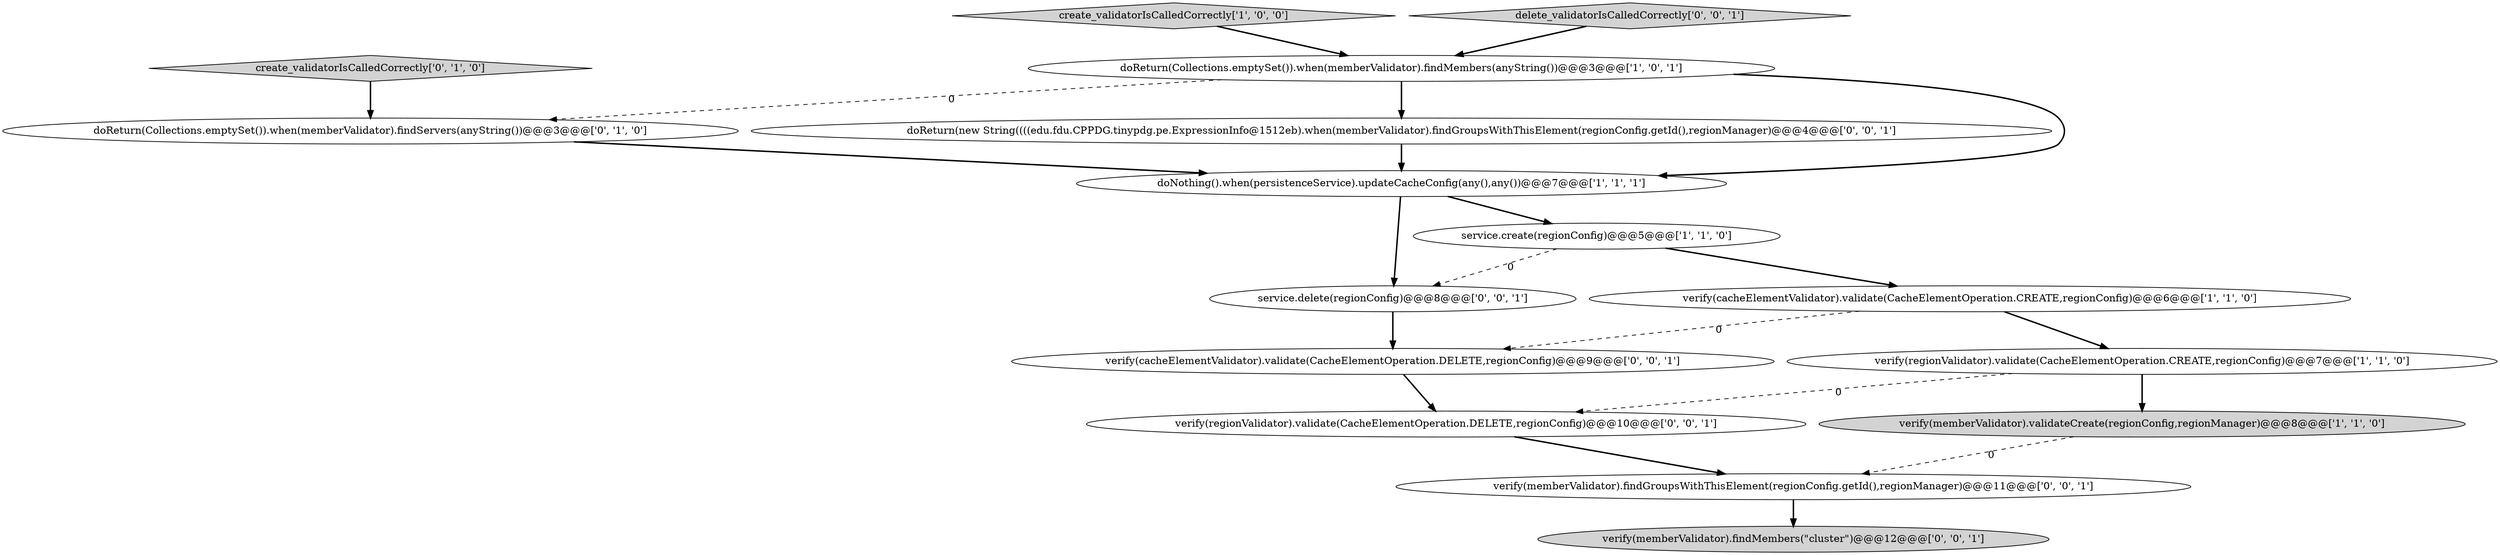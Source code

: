 digraph {
10 [style = filled, label = "doReturn(new String((((edu.fdu.CPPDG.tinypdg.pe.ExpressionInfo@1512eb).when(memberValidator).findGroupsWithThisElement(regionConfig.getId(),regionManager)@@@4@@@['0', '0', '1']", fillcolor = white, shape = ellipse image = "AAA0AAABBB3BBB"];
12 [style = filled, label = "verify(regionValidator).validate(CacheElementOperation.DELETE,regionConfig)@@@10@@@['0', '0', '1']", fillcolor = white, shape = ellipse image = "AAA0AAABBB3BBB"];
4 [style = filled, label = "create_validatorIsCalledCorrectly['1', '0', '0']", fillcolor = lightgray, shape = diamond image = "AAA0AAABBB1BBB"];
5 [style = filled, label = "doNothing().when(persistenceService).updateCacheConfig(any(),any())@@@7@@@['1', '1', '1']", fillcolor = white, shape = ellipse image = "AAA0AAABBB1BBB"];
3 [style = filled, label = "verify(regionValidator).validate(CacheElementOperation.CREATE,regionConfig)@@@7@@@['1', '1', '0']", fillcolor = white, shape = ellipse image = "AAA0AAABBB1BBB"];
7 [style = filled, label = "create_validatorIsCalledCorrectly['0', '1', '0']", fillcolor = lightgray, shape = diamond image = "AAA0AAABBB2BBB"];
0 [style = filled, label = "verify(cacheElementValidator).validate(CacheElementOperation.CREATE,regionConfig)@@@6@@@['1', '1', '0']", fillcolor = white, shape = ellipse image = "AAA0AAABBB1BBB"];
8 [style = filled, label = "doReturn(Collections.emptySet()).when(memberValidator).findServers(anyString())@@@3@@@['0', '1', '0']", fillcolor = white, shape = ellipse image = "AAA1AAABBB2BBB"];
14 [style = filled, label = "service.delete(regionConfig)@@@8@@@['0', '0', '1']", fillcolor = white, shape = ellipse image = "AAA0AAABBB3BBB"];
13 [style = filled, label = "verify(memberValidator).findMembers(\"cluster\")@@@12@@@['0', '0', '1']", fillcolor = lightgray, shape = ellipse image = "AAA0AAABBB3BBB"];
15 [style = filled, label = "verify(cacheElementValidator).validate(CacheElementOperation.DELETE,regionConfig)@@@9@@@['0', '0', '1']", fillcolor = white, shape = ellipse image = "AAA0AAABBB3BBB"];
2 [style = filled, label = "doReturn(Collections.emptySet()).when(memberValidator).findMembers(anyString())@@@3@@@['1', '0', '1']", fillcolor = white, shape = ellipse image = "AAA0AAABBB1BBB"];
9 [style = filled, label = "delete_validatorIsCalledCorrectly['0', '0', '1']", fillcolor = lightgray, shape = diamond image = "AAA0AAABBB3BBB"];
6 [style = filled, label = "service.create(regionConfig)@@@5@@@['1', '1', '0']", fillcolor = white, shape = ellipse image = "AAA0AAABBB1BBB"];
11 [style = filled, label = "verify(memberValidator).findGroupsWithThisElement(regionConfig.getId(),regionManager)@@@11@@@['0', '0', '1']", fillcolor = white, shape = ellipse image = "AAA0AAABBB3BBB"];
1 [style = filled, label = "verify(memberValidator).validateCreate(regionConfig,regionManager)@@@8@@@['1', '1', '0']", fillcolor = lightgray, shape = ellipse image = "AAA0AAABBB1BBB"];
5->14 [style = bold, label=""];
7->8 [style = bold, label=""];
1->11 [style = dashed, label="0"];
8->5 [style = bold, label=""];
6->14 [style = dashed, label="0"];
15->12 [style = bold, label=""];
2->5 [style = bold, label=""];
6->0 [style = bold, label=""];
2->8 [style = dashed, label="0"];
9->2 [style = bold, label=""];
2->10 [style = bold, label=""];
0->3 [style = bold, label=""];
3->1 [style = bold, label=""];
4->2 [style = bold, label=""];
11->13 [style = bold, label=""];
12->11 [style = bold, label=""];
0->15 [style = dashed, label="0"];
3->12 [style = dashed, label="0"];
14->15 [style = bold, label=""];
10->5 [style = bold, label=""];
5->6 [style = bold, label=""];
}
